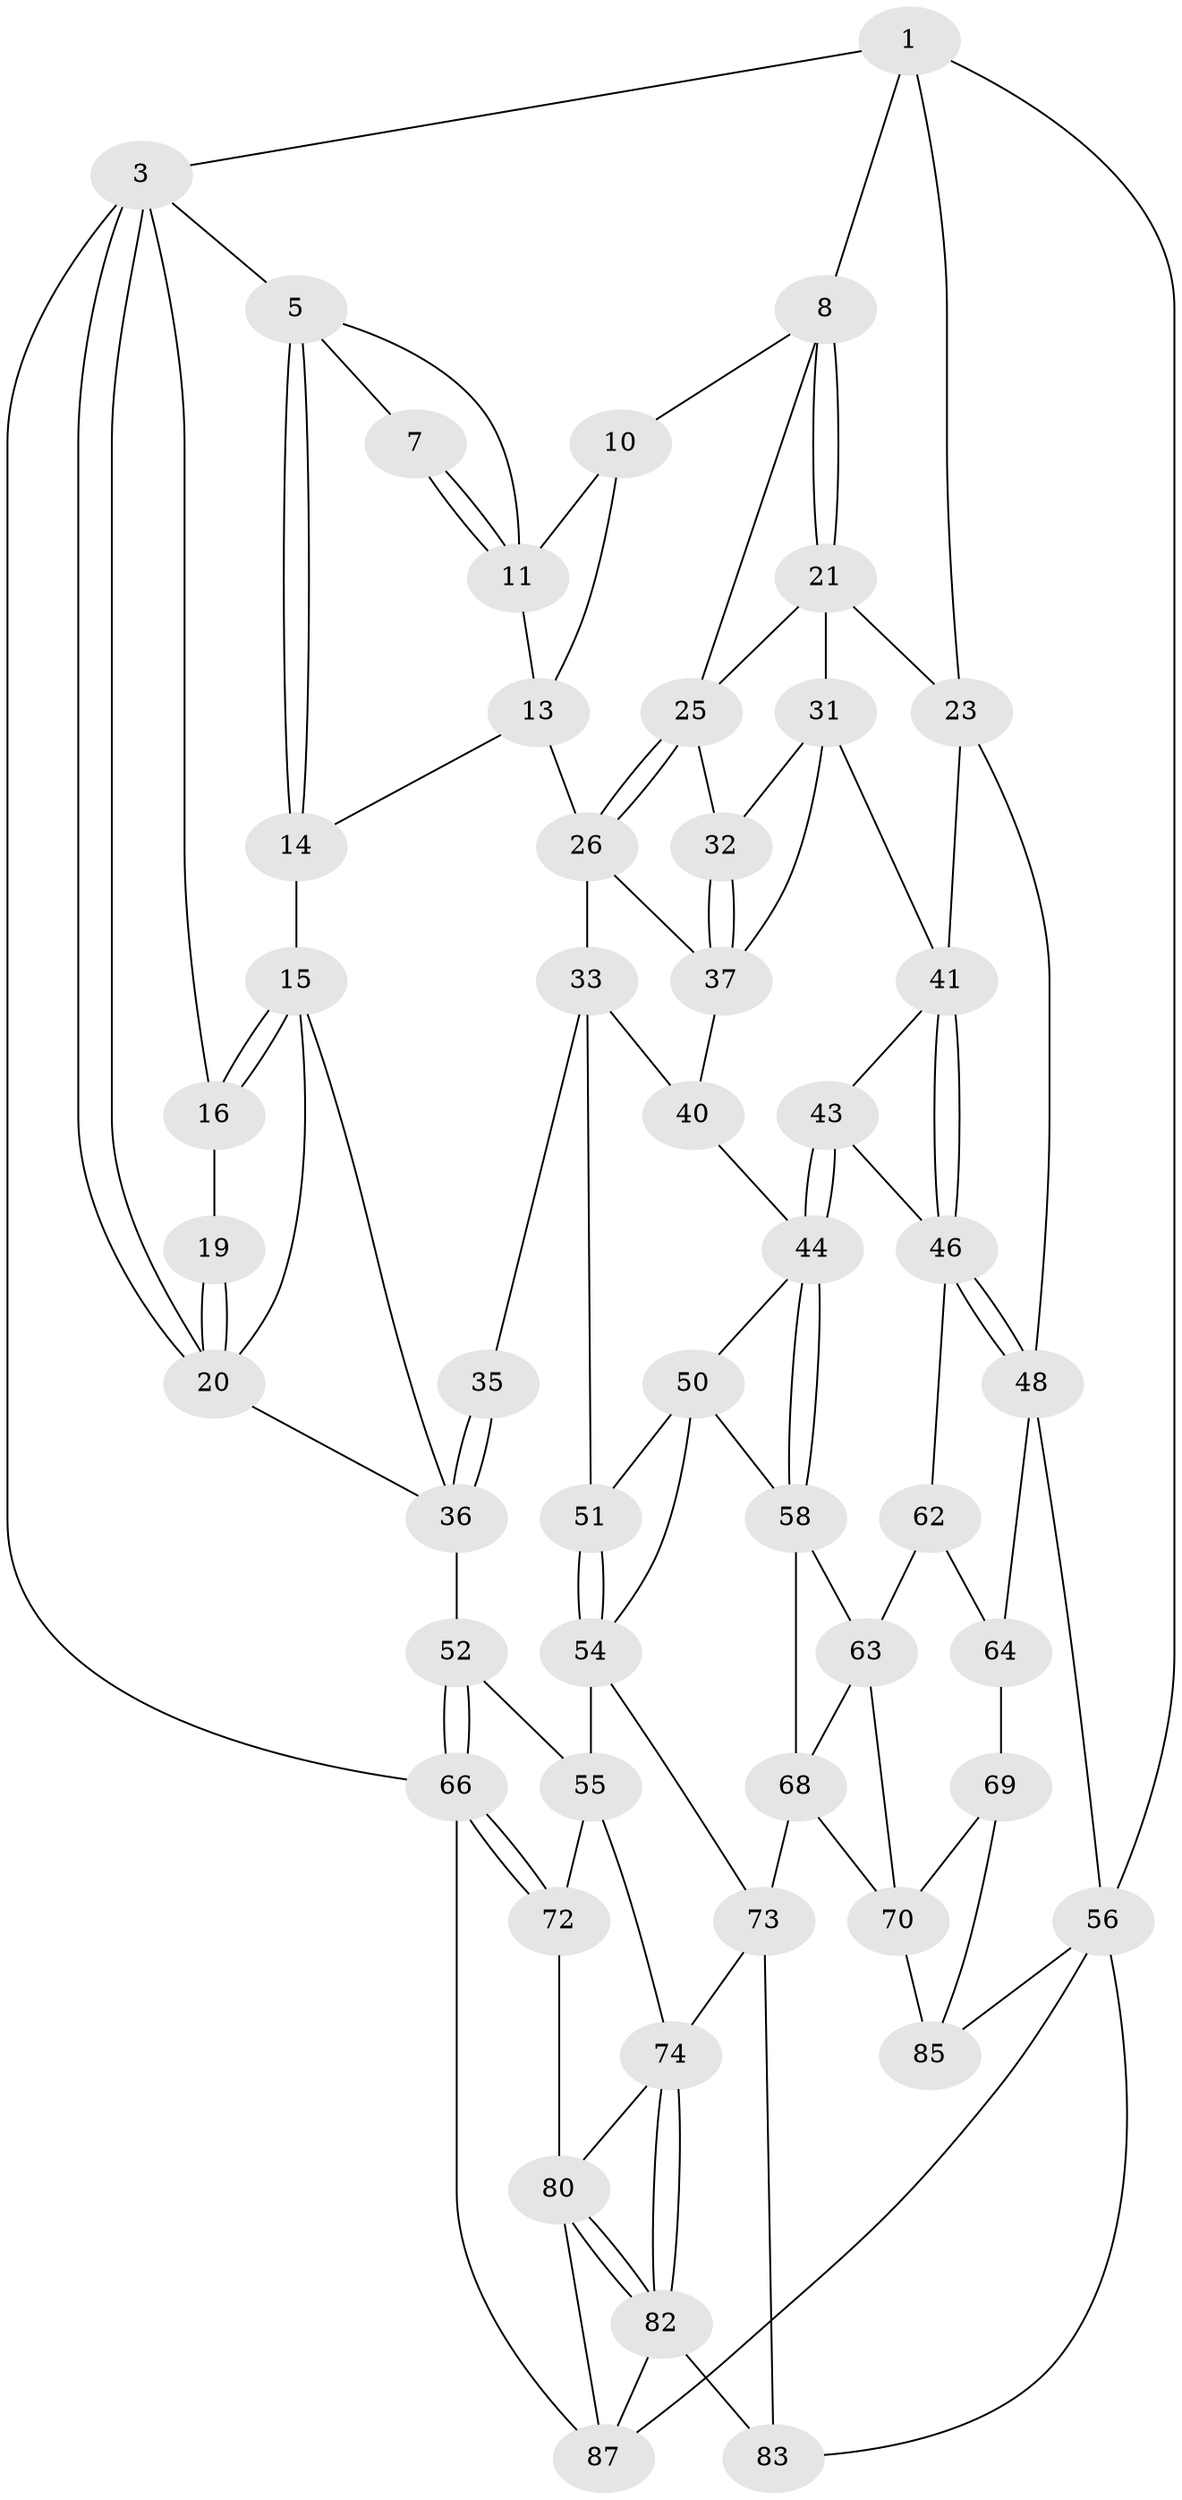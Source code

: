 // original degree distribution, {3: 0.034482758620689655, 5: 0.4942528735632184, 6: 0.22988505747126436, 4: 0.2413793103448276}
// Generated by graph-tools (version 1.1) at 2025/42/03/06/25 10:42:33]
// undirected, 51 vertices, 111 edges
graph export_dot {
graph [start="1"]
  node [color=gray90,style=filled];
  1 [pos="+0.6920807603057475+0",super="+2"];
  3 [pos="+0+0",super="+4"];
  5 [pos="+0.23992370538302077+0",super="+6"];
  7 [pos="+0.5193373991908146+0"];
  8 [pos="+0.7073601410379896+0.0300952852107053",super="+9"];
  10 [pos="+0.5642879051706471+0.044184845708357366"];
  11 [pos="+0.5393278209577669+0",super="+12"];
  13 [pos="+0.4700215222673854+0.08274550549497173",super="+18"];
  14 [pos="+0.3005075272213729+0.1321733016717164"];
  15 [pos="+0.24720076163167654+0.16932206267804778",super="+29"];
  16 [pos="+0.18453780910187909+0.1612426777834207",super="+17"];
  19 [pos="+0.04185946205525839+0.17908283541087158"];
  20 [pos="+0+0.3233378900759251",super="+30"];
  21 [pos="+0.7737958469495275+0.10365652935483696",super="+22"];
  23 [pos="+1+0.1627954264829205",super="+24"];
  25 [pos="+0.5537492369909031+0.21753479311901852",super="+28"];
  26 [pos="+0.5367687139815783+0.2292437073072295",super="+27"];
  31 [pos="+0.8498587298819927+0.2674851344006091",super="+39"];
  32 [pos="+0.7344237486857278+0.26181520435171507"];
  33 [pos="+0.3518851591026094+0.4451930434882224",super="+34"];
  35 [pos="+0.3091202502144387+0.45679383543361324"];
  36 [pos="+0.2783028418207714+0.4330573150984003",super="+49"];
  37 [pos="+0.6977420518793639+0.3936993991060115",super="+38"];
  40 [pos="+0.6021510838832673+0.4088653308737332"];
  41 [pos="+0.9093689284570609+0.3928441911726702",super="+42"];
  43 [pos="+0.7766480872065475+0.48749834169715467"];
  44 [pos="+0.645396267414854+0.60337407957361",super="+45"];
  46 [pos="+0.882652241224173+0.5629495743698929",super="+47"];
  48 [pos="+1+0.5851654936956348",super="+57"];
  50 [pos="+0.4472615023087655+0.5526471645143121",super="+60"];
  51 [pos="+0.3423226138907327+0.5057560768671793"];
  52 [pos="+0+0.5280335616188758",super="+53"];
  54 [pos="+0.2881924594547489+0.6441266283208562",super="+61"];
  55 [pos="+0.26327482028280313+0.6640475539503128",super="+71"];
  56 [pos="+1+1",super="+86"];
  58 [pos="+0.6463816554105465+0.6396882821727966",super="+59"];
  62 [pos="+0.8142420270229148+0.6590558046354899"];
  63 [pos="+0.7605523786037743+0.6773381384189007",super="+67"];
  64 [pos="+1+0.7575196229693508",super="+65"];
  66 [pos="+0+0.6993114197797057"];
  68 [pos="+0.6792846676341906+0.7649641849808243",super="+76"];
  69 [pos="+0.8855602730536887+0.7840248390985435",super="+79"];
  70 [pos="+0.7659158195163035+0.8518425529023498",super="+78"];
  72 [pos="+0+0.7345036472699824"];
  73 [pos="+0.5147266194765006+0.7712102388814999",super="+77"];
  74 [pos="+0.4446133974045232+0.8120405622930882",super="+75"];
  80 [pos="+0.25904521933457786+0.869963849557559",super="+81"];
  82 [pos="+0.32815231223507807+0.959461735928621",super="+84"];
  83 [pos="+0.5347171932418576+1"];
  85 [pos="+0.856588130382202+1"];
  87 [pos="+0.18706167641167337+1"];
  1 -- 8;
  1 -- 56;
  1 -- 3;
  1 -- 23;
  3 -- 20;
  3 -- 20;
  3 -- 66;
  3 -- 16;
  3 -- 5;
  5 -- 14;
  5 -- 14;
  5 -- 11;
  5 -- 7;
  7 -- 11;
  7 -- 11;
  8 -- 21;
  8 -- 21;
  8 -- 25;
  8 -- 10;
  10 -- 11;
  10 -- 13;
  11 -- 13;
  13 -- 26;
  13 -- 14;
  14 -- 15;
  15 -- 16;
  15 -- 16;
  15 -- 20;
  15 -- 36;
  16 -- 19 [weight=2];
  19 -- 20;
  19 -- 20;
  20 -- 36;
  21 -- 25;
  21 -- 23;
  21 -- 31;
  23 -- 41;
  23 -- 48;
  25 -- 26;
  25 -- 26;
  25 -- 32;
  26 -- 37;
  26 -- 33;
  31 -- 32;
  31 -- 41;
  31 -- 37;
  32 -- 37;
  32 -- 37;
  33 -- 40;
  33 -- 51;
  33 -- 35;
  35 -- 36;
  35 -- 36;
  36 -- 52;
  37 -- 40;
  40 -- 44;
  41 -- 46;
  41 -- 46;
  41 -- 43;
  43 -- 44;
  43 -- 44;
  43 -- 46;
  44 -- 58;
  44 -- 58;
  44 -- 50;
  46 -- 48;
  46 -- 48;
  46 -- 62;
  48 -- 56;
  48 -- 64;
  50 -- 51;
  50 -- 54;
  50 -- 58;
  51 -- 54;
  51 -- 54;
  52 -- 66;
  52 -- 66;
  52 -- 55;
  54 -- 55;
  54 -- 73;
  55 -- 72;
  55 -- 74;
  56 -- 87;
  56 -- 83;
  56 -- 85;
  58 -- 63;
  58 -- 68;
  62 -- 63;
  62 -- 64;
  63 -- 68;
  63 -- 70;
  64 -- 69 [weight=2];
  66 -- 72;
  66 -- 72;
  66 -- 87;
  68 -- 73;
  68 -- 70;
  69 -- 70;
  69 -- 85;
  70 -- 85;
  72 -- 80;
  73 -- 74;
  73 -- 83;
  74 -- 82;
  74 -- 82;
  74 -- 80;
  80 -- 82;
  80 -- 82;
  80 -- 87;
  82 -- 83;
  82 -- 87;
}
